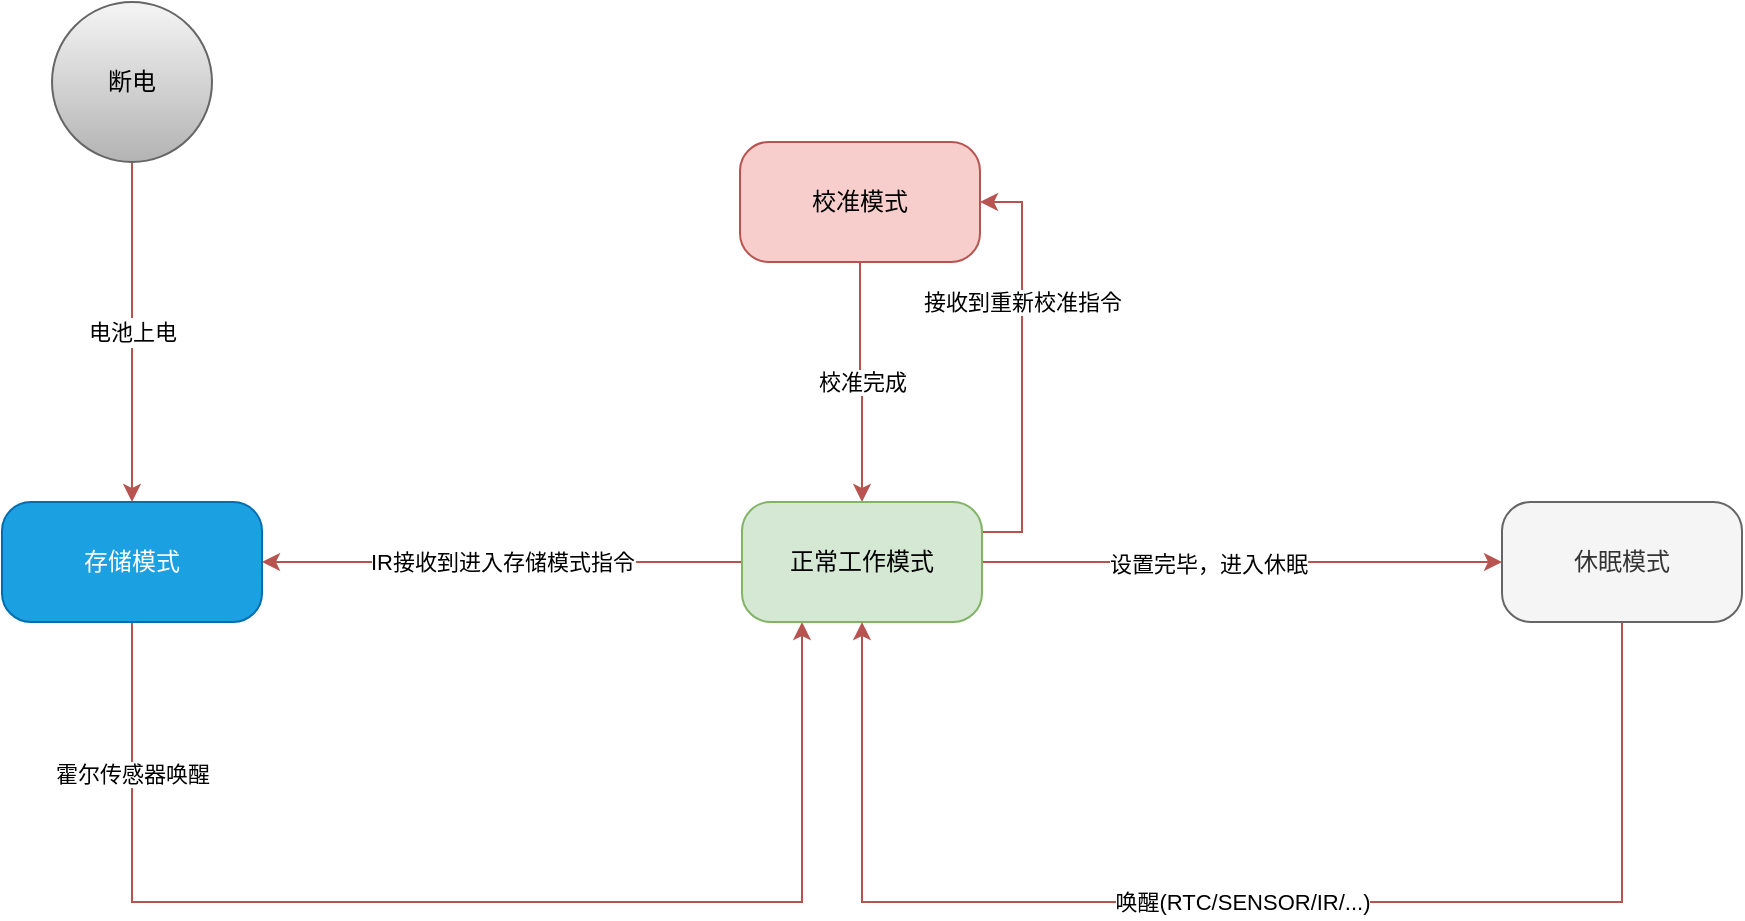 <mxfile version="15.5.8" type="github" pages="3">
  <diagram name="工作模式" id="58cdce13-f638-feb5-8d6f-7d28b1aa9fa0">
    <mxGraphModel dx="782" dy="492" grid="1" gridSize="10" guides="1" tooltips="1" connect="1" arrows="1" fold="1" page="1" pageScale="1" pageWidth="1169" pageHeight="827" background="none" math="0" shadow="0">
      <root>
        <mxCell id="0" />
        <mxCell id="1" parent="0" />
        <mxCell id="JY4oXBQWoqPeJUOvEqyU-10" value="校准完成" style="edgeStyle=orthogonalEdgeStyle;rounded=0;orthogonalLoop=1;jettySize=auto;html=1;exitX=0.5;exitY=1;exitDx=0;exitDy=0;entryX=0.5;entryY=0;entryDx=0;entryDy=0;strokeColor=#b85450;fillColor=#f8cecc;" parent="1" source="JY4oXBQWoqPeJUOvEqyU-3" target="JY4oXBQWoqPeJUOvEqyU-9" edge="1">
          <mxGeometry relative="1" as="geometry" />
        </mxCell>
        <mxCell id="JY4oXBQWoqPeJUOvEqyU-3" value="校准模式" style="rounded=1;whiteSpace=wrap;html=1;arcSize=24;fillColor=#f8cecc;strokeColor=#b85450;shadow=0;comic=0;labelBackgroundColor=none;fontFamily=Verdana;fontSize=12;align=center;" parent="1" vertex="1">
          <mxGeometry x="539" y="150" width="120" height="60" as="geometry" />
        </mxCell>
        <mxCell id="JY4oXBQWoqPeJUOvEqyU-20" value="霍尔传感器唤醒" style="edgeStyle=orthogonalEdgeStyle;rounded=0;orthogonalLoop=1;jettySize=auto;html=1;exitX=0.5;exitY=1;exitDx=0;exitDy=0;entryX=0.25;entryY=1;entryDx=0;entryDy=0;strokeColor=#b85450;fillColor=#f8cecc;" parent="1" source="JY4oXBQWoqPeJUOvEqyU-6" target="JY4oXBQWoqPeJUOvEqyU-9" edge="1">
          <mxGeometry x="-0.755" relative="1" as="geometry">
            <Array as="points">
              <mxPoint x="235" y="530" />
              <mxPoint x="570" y="530" />
            </Array>
            <mxPoint as="offset" />
          </mxGeometry>
        </mxCell>
        <mxCell id="JY4oXBQWoqPeJUOvEqyU-6" value="存储模式" style="rounded=1;whiteSpace=wrap;html=1;arcSize=24;fillColor=#1ba1e2;strokeColor=#006EAF;shadow=0;comic=0;labelBackgroundColor=none;fontFamily=Verdana;fontSize=12;fontColor=#ffffff;align=center;" parent="1" vertex="1">
          <mxGeometry x="170" y="330" width="130" height="60" as="geometry" />
        </mxCell>
        <mxCell id="JY4oXBQWoqPeJUOvEqyU-12" style="edgeStyle=orthogonalEdgeStyle;rounded=0;orthogonalLoop=1;jettySize=auto;html=1;exitX=1;exitY=0.5;exitDx=0;exitDy=0;entryX=0;entryY=0.5;entryDx=0;entryDy=0;strokeColor=#b85450;fillColor=#f8cecc;" parent="1" source="JY4oXBQWoqPeJUOvEqyU-9" target="JY4oXBQWoqPeJUOvEqyU-11" edge="1">
          <mxGeometry relative="1" as="geometry" />
        </mxCell>
        <mxCell id="JY4oXBQWoqPeJUOvEqyU-13" value="设置完毕，进入休眠" style="edgeLabel;html=1;align=center;verticalAlign=middle;resizable=0;points=[];" parent="JY4oXBQWoqPeJUOvEqyU-12" vertex="1" connectable="0">
          <mxGeometry x="-0.133" y="-1" relative="1" as="geometry">
            <mxPoint as="offset" />
          </mxGeometry>
        </mxCell>
        <mxCell id="JY4oXBQWoqPeJUOvEqyU-18" value="IR接收到进入存储模式指令" style="edgeStyle=orthogonalEdgeStyle;rounded=0;orthogonalLoop=1;jettySize=auto;html=1;exitX=0;exitY=0.5;exitDx=0;exitDy=0;entryX=1;entryY=0.5;entryDx=0;entryDy=0;strokeColor=#b85450;fillColor=#f8cecc;" parent="1" source="JY4oXBQWoqPeJUOvEqyU-9" target="JY4oXBQWoqPeJUOvEqyU-6" edge="1">
          <mxGeometry relative="1" as="geometry" />
        </mxCell>
        <mxCell id="JY4oXBQWoqPeJUOvEqyU-19" value="接收到重新校准指令" style="edgeStyle=orthogonalEdgeStyle;rounded=0;orthogonalLoop=1;jettySize=auto;html=1;exitX=1;exitY=0.25;exitDx=0;exitDy=0;entryX=1;entryY=0.5;entryDx=0;entryDy=0;strokeColor=#b85450;fillColor=#f8cecc;" parent="1" source="JY4oXBQWoqPeJUOvEqyU-9" target="JY4oXBQWoqPeJUOvEqyU-3" edge="1">
          <mxGeometry x="0.317" relative="1" as="geometry">
            <mxPoint as="offset" />
          </mxGeometry>
        </mxCell>
        <mxCell id="JY4oXBQWoqPeJUOvEqyU-9" value="正常工作模式" style="rounded=1;whiteSpace=wrap;html=1;arcSize=24;fillColor=#d5e8d4;strokeColor=#82b366;shadow=0;comic=0;labelBackgroundColor=none;fontFamily=Verdana;fontSize=12;align=center;" parent="1" vertex="1">
          <mxGeometry x="540" y="330" width="120" height="60" as="geometry" />
        </mxCell>
        <mxCell id="JY4oXBQWoqPeJUOvEqyU-14" value="唤醒(RTC/SENSOR/IR/...)" style="edgeStyle=orthogonalEdgeStyle;rounded=0;orthogonalLoop=1;jettySize=auto;html=1;exitX=0.5;exitY=1;exitDx=0;exitDy=0;entryX=0.5;entryY=1;entryDx=0;entryDy=0;strokeColor=#b85450;fillColor=#f8cecc;" parent="1" source="JY4oXBQWoqPeJUOvEqyU-11" target="JY4oXBQWoqPeJUOvEqyU-9" edge="1">
          <mxGeometry relative="1" as="geometry">
            <Array as="points">
              <mxPoint x="980" y="530" />
              <mxPoint x="600" y="530" />
            </Array>
          </mxGeometry>
        </mxCell>
        <mxCell id="JY4oXBQWoqPeJUOvEqyU-11" value="休眠模式" style="rounded=1;whiteSpace=wrap;html=1;arcSize=24;fillColor=#f5f5f5;strokeColor=#666666;shadow=0;comic=0;labelBackgroundColor=none;fontFamily=Verdana;fontSize=12;fontColor=#333333;align=center;" parent="1" vertex="1">
          <mxGeometry x="920" y="330" width="120" height="60" as="geometry" />
        </mxCell>
        <mxCell id="xko5jZhozrgFg534ryuX-2" value="&lt;span style=&quot;font-size: 11px&quot;&gt;电池上电&lt;/span&gt;" style="edgeStyle=orthogonalEdgeStyle;rounded=0;orthogonalLoop=1;jettySize=auto;html=1;exitX=0.5;exitY=1;exitDx=0;exitDy=0;fontSize=12;strokeColor=#b85450;fillColor=#f8cecc;" parent="1" source="zgr2ZAA3e8npaMTQYdhV-1" target="JY4oXBQWoqPeJUOvEqyU-6" edge="1">
          <mxGeometry relative="1" as="geometry" />
        </mxCell>
        <mxCell id="zgr2ZAA3e8npaMTQYdhV-1" value="断电" style="ellipse;whiteSpace=wrap;html=1;aspect=fixed;rounded=1;fontSize=12;fillColor=#f5f5f5;strokeColor=#666666;gradientColor=#b3b3b3;" parent="1" vertex="1">
          <mxGeometry x="195" y="80" width="80" height="80" as="geometry" />
        </mxCell>
      </root>
    </mxGraphModel>
  </diagram>
  <diagram id="RbMUWHjGIcH0OyGUc8dW" name="存储模式">
    <mxGraphModel dx="2403" dy="659" grid="1" gridSize="10" guides="1" tooltips="1" connect="1" arrows="1" fold="1" page="1" pageScale="1" pageWidth="1169" pageHeight="827" math="0" shadow="0">
      <root>
        <mxCell id="HgDbxuw-brQuRfdEXAu3-0" />
        <mxCell id="HgDbxuw-brQuRfdEXAu3-1" parent="HgDbxuw-brQuRfdEXAu3-0" />
        <mxCell id="pCAs06Tc3xVGHk5eASE8-16" value="" style="rounded=1;whiteSpace=wrap;html=1;fontSize=12;verticalAlign=bottom;fillColor=#f5f5f5;fontColor=#333333;strokeColor=#666666;" parent="HgDbxuw-brQuRfdEXAu3-1" vertex="1">
          <mxGeometry x="-460" y="169" width="340" height="161" as="geometry" />
        </mxCell>
        <mxCell id="cx5vDDZwlb0DhUHUJvox-23" value="" style="edgeStyle=orthogonalEdgeStyle;rounded=0;orthogonalLoop=1;jettySize=auto;html=1;fontSize=20;strokeColor=#b85450;fillColor=#f8cecc;" parent="HgDbxuw-brQuRfdEXAu3-1" source="cx5vDDZwlb0DhUHUJvox-20" target="cx5vDDZwlb0DhUHUJvox-22" edge="1">
          <mxGeometry relative="1" as="geometry" />
        </mxCell>
        <mxCell id="XZ-uSYsyCtThvAbO2ajT-1" value="ByPass PIN==0&lt;br&gt;跳过存储模式" style="edgeStyle=orthogonalEdgeStyle;rounded=0;orthogonalLoop=1;jettySize=auto;html=1;exitX=0;exitY=0.5;exitDx=0;exitDy=0;entryX=0;entryY=0.75;entryDx=0;entryDy=0;fontSize=12;strokeColor=#b85450;fillColor=#f8cecc;fontStyle=1" parent="HgDbxuw-brQuRfdEXAu3-1" source="cx5vDDZwlb0DhUHUJvox-20" target="cx5vDDZwlb0DhUHUJvox-28" edge="1">
          <mxGeometry relative="1" as="geometry">
            <Array as="points">
              <mxPoint x="-820" y="104" />
              <mxPoint x="-820" y="277" />
            </Array>
          </mxGeometry>
        </mxCell>
        <mxCell id="cx5vDDZwlb0DhUHUJvox-20" value="存储模式" style="whiteSpace=wrap;html=1;rounded=1;fillColor=#f8cecc;gradientColor=#ea6b66;strokeColor=#b85450;" parent="HgDbxuw-brQuRfdEXAu3-1" vertex="1">
          <mxGeometry x="-685" y="79" width="120" height="50" as="geometry" />
        </mxCell>
        <mxCell id="cx5vDDZwlb0DhUHUJvox-27" value="" style="edgeStyle=orthogonalEdgeStyle;rounded=0;orthogonalLoop=1;jettySize=auto;html=1;fontSize=20;strokeColor=#b85450;fillColor=#f8cecc;entryX=0.5;entryY=0;entryDx=0;entryDy=0;" parent="HgDbxuw-brQuRfdEXAu3-1" source="cx5vDDZwlb0DhUHUJvox-22" target="cx5vDDZwlb0DhUHUJvox-28" edge="1">
          <mxGeometry relative="1" as="geometry">
            <mxPoint x="-625" y="249" as="targetPoint" />
          </mxGeometry>
        </mxCell>
        <mxCell id="cx5vDDZwlb0DhUHUJvox-22" value="检测到霍尔传感器电压&lt;br&gt;&lt;b&gt;&lt;font color=&quot;#ff3333&quot;&gt;下跳沿+低电平&lt;/font&gt;&lt;/b&gt;" style="whiteSpace=wrap;html=1;rounded=1;" parent="HgDbxuw-brQuRfdEXAu3-1" vertex="1">
          <mxGeometry x="-740" y="159" width="230" height="40" as="geometry" />
        </mxCell>
        <mxCell id="cx5vDDZwlb0DhUHUJvox-33" style="edgeStyle=orthogonalEdgeStyle;rounded=0;orthogonalLoop=1;jettySize=auto;html=1;exitX=0.5;exitY=1;exitDx=0;exitDy=0;fontSize=20;strokeColor=#b85450;fillColor=#f8cecc;" parent="HgDbxuw-brQuRfdEXAu3-1" source="cx5vDDZwlb0DhUHUJvox-28" edge="1">
          <mxGeometry relative="1" as="geometry">
            <mxPoint x="-625" y="630" as="targetPoint" />
          </mxGeometry>
        </mxCell>
        <mxCell id="cx5vDDZwlb0DhUHUJvox-28" value="PMU上电/CPU启动" style="whiteSpace=wrap;html=1;rounded=1;" parent="HgDbxuw-brQuRfdEXAu3-1" vertex="1">
          <mxGeometry x="-685" y="239" width="120" height="50" as="geometry" />
        </mxCell>
        <mxCell id="XZ-uSYsyCtThvAbO2ajT-0" style="edgeStyle=orthogonalEdgeStyle;rounded=0;orthogonalLoop=1;jettySize=auto;html=1;exitX=0;exitY=0.5;exitDx=0;exitDy=0;entryX=1;entryY=0.5;entryDx=0;entryDy=0;fontSize=12;strokeColor=#b85450;fillColor=#f8cecc;" parent="HgDbxuw-brQuRfdEXAu3-1" source="cx5vDDZwlb0DhUHUJvox-39" target="cx5vDDZwlb0DhUHUJvox-20" edge="1">
          <mxGeometry relative="1" as="geometry" />
        </mxCell>
        <mxCell id="cx5vDDZwlb0DhUHUJvox-39" value="电池上电" style="whiteSpace=wrap;html=1;rounded=1;fillColor=#76608a;strokeColor=#432D57;fontColor=#ffffff;" parent="HgDbxuw-brQuRfdEXAu3-1" vertex="1">
          <mxGeometry x="-390" y="79" width="120" height="50" as="geometry" />
        </mxCell>
        <mxCell id="XZ-uSYsyCtThvAbO2ajT-19" style="edgeStyle=orthogonalEdgeStyle;rounded=0;orthogonalLoop=1;jettySize=auto;html=1;exitX=1;exitY=0.5;exitDx=0;exitDy=0;entryX=0;entryY=0.5;entryDx=0;entryDy=0;fontSize=12;strokeColor=default;fillColor=#f8cecc;dashed=1;dashPattern=1 2;strokeWidth=3;" parent="HgDbxuw-brQuRfdEXAu3-1" source="cx5vDDZwlb0DhUHUJvox-44" target="XZ-uSYsyCtThvAbO2ajT-18" edge="1">
          <mxGeometry relative="1" as="geometry">
            <Array as="points">
              <mxPoint x="-50" y="674" />
              <mxPoint x="-50" y="129" />
            </Array>
          </mxGeometry>
        </mxCell>
        <mxCell id="cx5vDDZwlb0DhUHUJvox-44" value="测试模式" style="whiteSpace=wrap;html=1;rounded=1;fillColor=#dae8fc;gradientColor=#7ea6e0;strokeColor=#6c8ebf;" parent="HgDbxuw-brQuRfdEXAu3-1" vertex="1">
          <mxGeometry x="-700" y="640" width="150" height="50" as="geometry" />
        </mxCell>
        <mxCell id="XZ-uSYsyCtThvAbO2ajT-5" value="是" style="edgeStyle=orthogonalEdgeStyle;rounded=0;orthogonalLoop=1;jettySize=auto;html=1;strokeColor=#b85450;fillColor=#f8cecc;entryX=0.5;entryY=0;entryDx=0;entryDy=0;" parent="HgDbxuw-brQuRfdEXAu3-1" source="XZ-uSYsyCtThvAbO2ajT-6" target="XZ-uSYsyCtThvAbO2ajT-10" edge="1">
          <mxGeometry relative="1" as="geometry">
            <mxPoint x="105" y="310" as="targetPoint" />
          </mxGeometry>
        </mxCell>
        <mxCell id="XZ-uSYsyCtThvAbO2ajT-21" value="否" style="edgeStyle=orthogonalEdgeStyle;rounded=0;orthogonalLoop=1;jettySize=auto;html=1;exitX=1;exitY=0.5;exitDx=0;exitDy=0;entryX=0.5;entryY=0;entryDx=0;entryDy=0;fontSize=12;strokeColor=#b85450;fillColor=#f8cecc;" parent="HgDbxuw-brQuRfdEXAu3-1" source="XZ-uSYsyCtThvAbO2ajT-6" target="XZ-uSYsyCtThvAbO2ajT-18" edge="1">
          <mxGeometry x="-0.361" relative="1" as="geometry">
            <mxPoint as="offset" />
          </mxGeometry>
        </mxCell>
        <mxCell id="XZ-uSYsyCtThvAbO2ajT-6" value="进入存储模式命令?" style="rhombus;whiteSpace=wrap;html=1;rounded=1;" parent="HgDbxuw-brQuRfdEXAu3-1" vertex="1">
          <mxGeometry x="5" y="209.5" width="190" height="80" as="geometry" />
        </mxCell>
        <mxCell id="XZ-uSYsyCtThvAbO2ajT-9" value="" style="edgeStyle=orthogonalEdgeStyle;rounded=0;orthogonalLoop=1;jettySize=auto;html=1;strokeColor=#b85450;fillColor=#f8cecc;" parent="HgDbxuw-brQuRfdEXAu3-1" source="XZ-uSYsyCtThvAbO2ajT-10" target="XZ-uSYsyCtThvAbO2ajT-14" edge="1">
          <mxGeometry relative="1" as="geometry" />
        </mxCell>
        <mxCell id="XZ-uSYsyCtThvAbO2ajT-10" value="写进入存储模式标志寄存器" style="whiteSpace=wrap;html=1;rounded=1;" parent="HgDbxuw-brQuRfdEXAu3-1" vertex="1">
          <mxGeometry x="41" y="429" width="120" height="60" as="geometry" />
        </mxCell>
        <mxCell id="XZ-uSYsyCtThvAbO2ajT-13" value="" style="edgeStyle=orthogonalEdgeStyle;rounded=0;orthogonalLoop=1;jettySize=auto;html=1;strokeColor=#b85450;fillColor=#f8cecc;" parent="HgDbxuw-brQuRfdEXAu3-1" source="XZ-uSYsyCtThvAbO2ajT-14" target="XZ-uSYsyCtThvAbO2ajT-15" edge="1">
          <mxGeometry relative="1" as="geometry" />
        </mxCell>
        <mxCell id="XZ-uSYsyCtThvAbO2ajT-14" value="模拟部分检测到标志后， 关闭LDOx2" style="whiteSpace=wrap;html=1;rounded=1;" parent="HgDbxuw-brQuRfdEXAu3-1" vertex="1">
          <mxGeometry x="41" y="550" width="120" height="60" as="geometry" />
        </mxCell>
        <mxCell id="XZ-uSYsyCtThvAbO2ajT-15" value="进入存储模式" style="whiteSpace=wrap;html=1;rounded=1;fillColor=#f8cecc;gradientColor=#ea6b66;strokeColor=#b85450;" parent="HgDbxuw-brQuRfdEXAu3-1" vertex="1">
          <mxGeometry x="41" y="660" width="120" height="60" as="geometry" />
        </mxCell>
        <mxCell id="XZ-uSYsyCtThvAbO2ajT-20" style="edgeStyle=orthogonalEdgeStyle;rounded=0;orthogonalLoop=1;jettySize=auto;html=1;exitX=0.5;exitY=1;exitDx=0;exitDy=0;entryX=0.5;entryY=0;entryDx=0;entryDy=0;fontSize=12;strokeColor=#b85450;fillColor=#f8cecc;" parent="HgDbxuw-brQuRfdEXAu3-1" source="XZ-uSYsyCtThvAbO2ajT-18" target="XZ-uSYsyCtThvAbO2ajT-6" edge="1">
          <mxGeometry relative="1" as="geometry" />
        </mxCell>
        <mxCell id="XZ-uSYsyCtThvAbO2ajT-18" value="检测红外命令" style="whiteSpace=wrap;html=1;rounded=1;" parent="HgDbxuw-brQuRfdEXAu3-1" vertex="1">
          <mxGeometry x="40" y="99" width="120" height="60" as="geometry" />
        </mxCell>
        <mxCell id="pCAs06Tc3xVGHk5eASE8-1" value="" style="endArrow=none;html=1;rounded=0;fontSize=12;fontColor=#FFF2CC;strokeColor=#000000;strokeWidth=1;fillColor=#f8cecc;" parent="HgDbxuw-brQuRfdEXAu3-1" edge="1">
          <mxGeometry width="50" height="50" relative="1" as="geometry">
            <mxPoint x="-340" y="280" as="sourcePoint" />
            <mxPoint x="-370" y="220" as="targetPoint" />
          </mxGeometry>
        </mxCell>
        <mxCell id="pCAs06Tc3xVGHk5eASE8-3" value="" style="endArrow=none;html=1;rounded=0;fontSize=12;fontColor=#000000;strokeColor=#000000;strokeWidth=1;fillColor=#f8cecc;" parent="HgDbxuw-brQuRfdEXAu3-1" edge="1">
          <mxGeometry width="50" height="50" relative="1" as="geometry">
            <mxPoint x="-170" y="279" as="sourcePoint" />
            <mxPoint x="-340" y="279" as="targetPoint" />
          </mxGeometry>
        </mxCell>
        <mxCell id="pCAs06Tc3xVGHk5eASE8-5" value="" style="endArrow=none;html=1;rounded=0;fontSize=12;fontColor=#FFF2CC;strokeColor=#000000;strokeWidth=1;fillColor=#f8cecc;" parent="HgDbxuw-brQuRfdEXAu3-1" edge="1">
          <mxGeometry width="50" height="50" relative="1" as="geometry">
            <mxPoint x="-370" y="220" as="sourcePoint" />
            <mxPoint x="-430" y="220" as="targetPoint" />
          </mxGeometry>
        </mxCell>
        <mxCell id="pCAs06Tc3xVGHk5eASE8-7" value="存储模式唤醒波形" style="text;html=1;resizable=0;autosize=1;align=center;verticalAlign=middle;points=[];rounded=0;fontSize=12;fontStyle=1;fontColor=#000000;" parent="HgDbxuw-brQuRfdEXAu3-1" vertex="1">
          <mxGeometry x="-360" y="189" width="110" height="20" as="geometry" />
        </mxCell>
        <mxCell id="pCAs06Tc3xVGHk5eASE8-8" value="" style="endArrow=none;html=1;rounded=0;fontSize=12;fontColor=#FFF2CC;strokeColor=#C73500;strokeWidth=3;fillColor=#fa6800;dashed=1;fontStyle=1" parent="HgDbxuw-brQuRfdEXAu3-1" edge="1">
          <mxGeometry width="50" height="50" relative="1" as="geometry">
            <mxPoint x="-390" y="300" as="sourcePoint" />
            <mxPoint x="-390" y="189" as="targetPoint" />
          </mxGeometry>
        </mxCell>
        <mxCell id="pCAs06Tc3xVGHk5eASE8-9" value="" style="endArrow=none;html=1;rounded=0;fontSize=12;fontColor=#FFF2CC;strokeColor=#C73500;strokeWidth=3;fillColor=#fa6800;dashed=1;fontStyle=1" parent="HgDbxuw-brQuRfdEXAu3-1" edge="1">
          <mxGeometry width="50" height="50" relative="1" as="geometry">
            <mxPoint x="-220" y="300" as="sourcePoint" />
            <mxPoint x="-220" y="189" as="targetPoint" />
          </mxGeometry>
        </mxCell>
        <mxCell id="pCAs06Tc3xVGHk5eASE8-10" value="" style="endArrow=none;html=1;rounded=0;fontSize=12;fontColor=#FFF2CC;strokeColor=#000000;strokeWidth=1;fillColor=#f8cecc;dashed=1;fontStyle=1" parent="HgDbxuw-brQuRfdEXAu3-1" edge="1">
          <mxGeometry width="50" height="50" relative="1" as="geometry">
            <mxPoint x="-340" y="320" as="sourcePoint" />
            <mxPoint x="-340" y="280" as="targetPoint" />
          </mxGeometry>
        </mxCell>
        <mxCell id="pCAs06Tc3xVGHk5eASE8-11" value="" style="endArrow=none;html=1;rounded=0;fontSize=12;fontColor=#FFF2CC;strokeColor=#000000;strokeWidth=1;fillColor=#f8cecc;dashed=1;fontStyle=1" parent="HgDbxuw-brQuRfdEXAu3-1" edge="1">
          <mxGeometry width="50" height="50" relative="1" as="geometry">
            <mxPoint x="-220" y="319" as="sourcePoint" />
            <mxPoint x="-220" y="279" as="targetPoint" />
          </mxGeometry>
        </mxCell>
        <mxCell id="pCAs06Tc3xVGHk5eASE8-12" value="大于100us" style="endArrow=none;html=1;rounded=0;fontSize=12;fontColor=#000000;strokeColor=#000000;strokeWidth=1;fillColor=#f8cecc;" parent="HgDbxuw-brQuRfdEXAu3-1" edge="1">
          <mxGeometry width="50" height="50" relative="1" as="geometry">
            <mxPoint x="-220" y="300" as="sourcePoint" />
            <mxPoint x="-340" y="300" as="targetPoint" />
          </mxGeometry>
        </mxCell>
        <mxCell id="pCAs06Tc3xVGHk5eASE8-13" value="PMU上电" style="text;html=1;resizable=0;autosize=1;align=center;verticalAlign=middle;points=[];fillColor=none;strokeColor=none;rounded=0;fontSize=12;fontColor=#000000;fontStyle=1" parent="HgDbxuw-brQuRfdEXAu3-1" vertex="1">
          <mxGeometry x="-200" y="230" width="70" height="20" as="geometry" />
        </mxCell>
        <mxCell id="pCAs06Tc3xVGHk5eASE8-17" value="" style="shape=flexArrow;endArrow=classic;html=1;rounded=0;dashed=1;fontSize=12;fontColor=#000000;strokeColor=#000000;strokeWidth=1;fillColor=#f8cecc;entryX=-0.006;entryY=0.366;entryDx=0;entryDy=0;entryPerimeter=0;exitX=1;exitY=0.5;exitDx=0;exitDy=0;" parent="HgDbxuw-brQuRfdEXAu3-1" source="cx5vDDZwlb0DhUHUJvox-22" target="pCAs06Tc3xVGHk5eASE8-16" edge="1">
          <mxGeometry width="50" height="50" relative="1" as="geometry">
            <mxPoint x="-500" y="169" as="sourcePoint" />
            <mxPoint x="-450" y="119" as="targetPoint" />
          </mxGeometry>
        </mxCell>
        <mxCell id="G_39QImFMRMP3OFxe69z-1" value="标志寄存器 = 数字寄存器 &amp;amp; 模拟寄存器" style="text;html=1;resizable=0;autosize=1;align=center;verticalAlign=middle;points=[];fillColor=none;strokeColor=none;rounded=0;" parent="HgDbxuw-brQuRfdEXAu3-1" vertex="1">
          <mxGeometry x="170" y="449" width="220" height="20" as="geometry" />
        </mxCell>
      </root>
    </mxGraphModel>
  </diagram>
  <diagram id="MIrOTddoE-lWjUZXzxXu" name="PIN">
    <mxGraphModel dx="1234" dy="659" grid="1" gridSize="10" guides="1" tooltips="1" connect="1" arrows="1" fold="1" page="1" pageScale="1" pageWidth="1169" pageHeight="827" math="0" shadow="0">
      <root>
        <mxCell id="24RqmnDocEusJC8lNnUd-0" />
        <mxCell id="24RqmnDocEusJC8lNnUd-1" parent="24RqmnDocEusJC8lNnUd-0" />
        <mxCell id="24RqmnDocEusJC8lNnUd-24" value="" style="rounded=0;whiteSpace=wrap;html=1;fontSize=12;strokeColor=#001DBC;fillColor=#3333FF;fontColor=#ffffff;" parent="24RqmnDocEusJC8lNnUd-1" vertex="1">
          <mxGeometry x="610" y="160" width="500" height="390" as="geometry" />
        </mxCell>
        <mxCell id="24RqmnDocEusJC8lNnUd-2" value="EC1000" style="rounded=0;whiteSpace=wrap;html=1;fontSize=12;fontColor=#000000;fillColor=#e3c800;strokeColor=#B09500;verticalAlign=bottom;" parent="24RqmnDocEusJC8lNnUd-1" vertex="1">
          <mxGeometry x="260" y="90" width="190" height="280" as="geometry" />
        </mxCell>
        <mxCell id="24RqmnDocEusJC8lNnUd-4" value="下跳沿唤醒PIN" style="edgeStyle=orthogonalEdgeStyle;rounded=0;orthogonalLoop=1;jettySize=auto;html=1;exitX=1;exitY=0.5;exitDx=0;exitDy=0;entryX=-0.008;entryY=0.129;entryDx=0;entryDy=0;entryPerimeter=0;fontSize=12;fontColor=#000000;strokeColor=#000000;strokeWidth=1;fillColor=#f8cecc;" parent="24RqmnDocEusJC8lNnUd-1" source="24RqmnDocEusJC8lNnUd-3" target="24RqmnDocEusJC8lNnUd-2" edge="1">
          <mxGeometry relative="1" as="geometry" />
        </mxCell>
        <mxCell id="24RqmnDocEusJC8lNnUd-3" value="霍尔器件" style="rounded=1;whiteSpace=wrap;html=1;fontSize=12;fontColor=#000000;strokeColor=#000000;" parent="24RqmnDocEusJC8lNnUd-1" vertex="1">
          <mxGeometry x="10" y="99" width="120" height="60" as="geometry" />
        </mxCell>
        <mxCell id="24RqmnDocEusJC8lNnUd-9" value="GPIO4" style="rounded=0;whiteSpace=wrap;html=1;fontSize=12;fontColor=#000000;strokeColor=#000000;" parent="24RqmnDocEusJC8lNnUd-1" vertex="1">
          <mxGeometry x="260" y="290" width="60" height="20" as="geometry" />
        </mxCell>
        <mxCell id="24RqmnDocEusJC8lNnUd-11" style="edgeStyle=orthogonalEdgeStyle;rounded=0;orthogonalLoop=1;jettySize=auto;html=1;exitX=0.25;exitY=1;exitDx=0;exitDy=0;fontSize=12;fontColor=#000000;strokeColor=#000000;strokeWidth=1;fillColor=#f8cecc;" parent="24RqmnDocEusJC8lNnUd-1" source="24RqmnDocEusJC8lNnUd-10" target="24RqmnDocEusJC8lNnUd-9" edge="1">
          <mxGeometry relative="1" as="geometry" />
        </mxCell>
        <mxCell id="24RqmnDocEusJC8lNnUd-10" value="存储模式控制电路" style="rounded=0;whiteSpace=wrap;html=1;fontSize=12;fontColor=#ffffff;strokeColor=#001DBC;fillColor=#0050ef;" parent="24RqmnDocEusJC8lNnUd-1" vertex="1">
          <mxGeometry x="260" y="117.5" width="120" height="108.5" as="geometry" />
        </mxCell>
        <mxCell id="24RqmnDocEusJC8lNnUd-14" style="edgeStyle=orthogonalEdgeStyle;rounded=0;orthogonalLoop=1;jettySize=auto;html=1;exitX=0.5;exitY=1;exitDx=0;exitDy=0;entryX=0.5;entryY=0;entryDx=0;entryDy=0;fontSize=12;fontColor=#000000;strokeColor=#000000;strokeWidth=1;fillColor=#f8cecc;" parent="24RqmnDocEusJC8lNnUd-1" source="24RqmnDocEusJC8lNnUd-12" target="24RqmnDocEusJC8lNnUd-13" edge="1">
          <mxGeometry relative="1" as="geometry" />
        </mxCell>
        <mxCell id="24RqmnDocEusJC8lNnUd-12" value="霍尔器件产生下降沿（VBAT供电)" style="rounded=1;whiteSpace=wrap;html=1;fontSize=12;fontColor=#000000;strokeColor=#000000;" parent="24RqmnDocEusJC8lNnUd-1" vertex="1">
          <mxGeometry x="670" y="80" width="120" height="40" as="geometry" />
        </mxCell>
        <mxCell id="24RqmnDocEusJC8lNnUd-16" value="YES" style="edgeStyle=orthogonalEdgeStyle;rounded=0;orthogonalLoop=1;jettySize=auto;html=1;exitX=0.5;exitY=1;exitDx=0;exitDy=0;entryX=0.5;entryY=0;entryDx=0;entryDy=0;fontSize=12;fontColor=#000000;strokeColor=#000000;strokeWidth=1;fillColor=#f8cecc;" parent="24RqmnDocEusJC8lNnUd-1" source="24RqmnDocEusJC8lNnUd-13" target="24RqmnDocEusJC8lNnUd-15" edge="1">
          <mxGeometry x="-0.876" y="-2" relative="1" as="geometry">
            <mxPoint x="728.04" y="591.98" as="targetPoint" />
            <Array as="points">
              <mxPoint x="730" y="430" />
              <mxPoint x="728" y="430" />
              <mxPoint x="728" y="620" />
            </Array>
            <mxPoint as="offset" />
          </mxGeometry>
        </mxCell>
        <mxCell id="24RqmnDocEusJC8lNnUd-18" value="NO" style="edgeStyle=orthogonalEdgeStyle;rounded=0;orthogonalLoop=1;jettySize=auto;html=1;exitX=1;exitY=0.5;exitDx=0;exitDy=0;entryX=0;entryY=0.5;entryDx=0;entryDy=0;fontSize=12;fontColor=#000000;strokeColor=#000000;strokeWidth=1;fillColor=#f8cecc;" parent="24RqmnDocEusJC8lNnUd-1" source="24RqmnDocEusJC8lNnUd-13" target="24RqmnDocEusJC8lNnUd-17" edge="1">
          <mxGeometry relative="1" as="geometry" />
        </mxCell>
        <mxCell id="24RqmnDocEusJC8lNnUd-13" value="ByPass PIN==0?" style="rhombus;whiteSpace=wrap;html=1;rounded=1;fontSize=12;fontColor=#000000;strokeColor=#000000;" parent="24RqmnDocEusJC8lNnUd-1" vertex="1">
          <mxGeometry x="630" y="190" width="200" height="80" as="geometry" />
        </mxCell>
        <mxCell id="24RqmnDocEusJC8lNnUd-15" value="GPIO4不引出到PIN，内部连线" style="rounded=1;whiteSpace=wrap;html=1;fontSize=12;fontColor=#000000;strokeColor=#000000;" parent="24RqmnDocEusJC8lNnUd-1" vertex="1">
          <mxGeometry x="710" y="650" width="120" height="60" as="geometry" />
        </mxCell>
        <mxCell id="24RqmnDocEusJC8lNnUd-20" style="edgeStyle=orthogonalEdgeStyle;rounded=0;orthogonalLoop=1;jettySize=auto;html=1;exitX=0.5;exitY=1;exitDx=0;exitDy=0;entryX=0.5;entryY=0;entryDx=0;entryDy=0;fontSize=12;fontColor=#000000;strokeColor=#000000;strokeWidth=1;fillColor=#f8cecc;" parent="24RqmnDocEusJC8lNnUd-1" source="24RqmnDocEusJC8lNnUd-17" target="24RqmnDocEusJC8lNnUd-19" edge="1">
          <mxGeometry relative="1" as="geometry" />
        </mxCell>
        <mxCell id="24RqmnDocEusJC8lNnUd-17" value="输入到存储模式控制电路" style="rounded=1;whiteSpace=wrap;html=1;fontSize=12;fontColor=#000000;strokeColor=#000000;" parent="24RqmnDocEusJC8lNnUd-1" vertex="1">
          <mxGeometry x="930" y="200" width="120" height="60" as="geometry" />
        </mxCell>
        <mxCell id="24RqmnDocEusJC8lNnUd-22" value="是" style="edgeStyle=orthogonalEdgeStyle;rounded=0;orthogonalLoop=1;jettySize=auto;html=1;exitX=0.5;exitY=1;exitDx=0;exitDy=0;entryX=0.5;entryY=0;entryDx=0;entryDy=0;fontSize=12;fontColor=#000000;strokeColor=#000000;strokeWidth=1;fillColor=#f8cecc;" parent="24RqmnDocEusJC8lNnUd-1" source="24RqmnDocEusJC8lNnUd-19" target="24RqmnDocEusJC8lNnUd-21" edge="1">
          <mxGeometry relative="1" as="geometry" />
        </mxCell>
        <mxCell id="24RqmnDocEusJC8lNnUd-23" value="否" style="edgeStyle=orthogonalEdgeStyle;rounded=0;orthogonalLoop=1;jettySize=auto;html=1;exitX=0;exitY=0.5;exitDx=0;exitDy=0;fontSize=12;fontColor=#000000;strokeColor=#000000;strokeWidth=1;fillColor=#f8cecc;" parent="24RqmnDocEusJC8lNnUd-1" source="24RqmnDocEusJC8lNnUd-19" edge="1">
          <mxGeometry relative="1" as="geometry">
            <mxPoint x="730" y="360" as="targetPoint" />
          </mxGeometry>
        </mxCell>
        <mxCell id="24RqmnDocEusJC8lNnUd-19" value="当前状态是存储模式?" style="rhombus;whiteSpace=wrap;html=1;rounded=1;fontSize=12;fontColor=#000000;strokeColor=#000000;" parent="24RqmnDocEusJC8lNnUd-1" vertex="1">
          <mxGeometry x="890" y="320" width="200" height="80" as="geometry" />
        </mxCell>
        <mxCell id="24RqmnDocEusJC8lNnUd-29" style="edgeStyle=orthogonalEdgeStyle;rounded=0;orthogonalLoop=1;jettySize=auto;html=1;exitX=0.5;exitY=1;exitDx=0;exitDy=0;entryX=0.5;entryY=0;entryDx=0;entryDy=0;fontSize=12;fontColor=#000000;strokeColor=#000000;strokeWidth=1;fillColor=#f8cecc;" parent="24RqmnDocEusJC8lNnUd-1" source="24RqmnDocEusJC8lNnUd-21" target="24RqmnDocEusJC8lNnUd-28" edge="1">
          <mxGeometry relative="1" as="geometry" />
        </mxCell>
        <mxCell id="24RqmnDocEusJC8lNnUd-21" value="PMU上电" style="rounded=1;whiteSpace=wrap;html=1;fontSize=12;fontColor=#000000;strokeColor=#000000;" parent="24RqmnDocEusJC8lNnUd-1" vertex="1">
          <mxGeometry x="930" y="440" width="120" height="40" as="geometry" />
        </mxCell>
        <mxCell id="24RqmnDocEusJC8lNnUd-27" style="edgeStyle=orthogonalEdgeStyle;rounded=0;orthogonalLoop=1;jettySize=auto;html=1;exitX=1;exitY=0.5;exitDx=0;exitDy=0;entryX=0;entryY=0.75;entryDx=0;entryDy=0;fontSize=12;fontColor=#000000;strokeColor=#000000;strokeWidth=1;fillColor=#f8cecc;" parent="24RqmnDocEusJC8lNnUd-1" source="24RqmnDocEusJC8lNnUd-25" target="24RqmnDocEusJC8lNnUd-10" edge="1">
          <mxGeometry relative="1" as="geometry" />
        </mxCell>
        <mxCell id="24RqmnDocEusJC8lNnUd-25" value="ByPass PIN&lt;br&gt;内部上拉(50nA)" style="rounded=0;whiteSpace=wrap;html=1;fontSize=12;fontColor=#000000;strokeColor=#000000;" parent="24RqmnDocEusJC8lNnUd-1" vertex="1">
          <mxGeometry x="20" y="169" width="100" height="58" as="geometry" />
        </mxCell>
        <mxCell id="24RqmnDocEusJC8lNnUd-28" value="正常工作模式" style="rounded=1;whiteSpace=wrap;html=1;fontSize=12;fontColor=#000000;strokeColor=#000000;" parent="24RqmnDocEusJC8lNnUd-1" vertex="1">
          <mxGeometry x="930" y="500" width="120" height="40" as="geometry" />
        </mxCell>
        <mxCell id="e6QXVZWx6jfmxmLOqExi-0" style="edgeStyle=orthogonalEdgeStyle;rounded=0;orthogonalLoop=1;jettySize=auto;html=1;exitX=0.5;exitY=1;exitDx=0;exitDy=0;entryX=0;entryY=0.5;entryDx=0;entryDy=0;" parent="24RqmnDocEusJC8lNnUd-1" source="24RqmnDocEusJC8lNnUd-30" target="24RqmnDocEusJC8lNnUd-15" edge="1">
          <mxGeometry relative="1" as="geometry" />
        </mxCell>
        <mxCell id="24RqmnDocEusJC8lNnUd-30" value="GPIO5" style="rounded=0;whiteSpace=wrap;html=1;fontSize=12;fontColor=#000000;strokeColor=#000000;" parent="24RqmnDocEusJC8lNnUd-1" vertex="1">
          <mxGeometry x="470" y="470" width="100" height="60" as="geometry" />
        </mxCell>
        <mxCell id="24RqmnDocEusJC8lNnUd-32" value="输出高电平" style="text;html=1;resizable=0;autosize=1;align=center;verticalAlign=middle;points=[];fillColor=none;strokeColor=none;rounded=0;fontSize=12;fontColor=#FFF2CC;" parent="24RqmnDocEusJC8lNnUd-1" vertex="1">
          <mxGeometry x="700" y="320" width="80" height="20" as="geometry" />
        </mxCell>
        <mxCell id="24RqmnDocEusJC8lNnUd-37" style="edgeStyle=orthogonalEdgeStyle;rounded=0;orthogonalLoop=1;jettySize=auto;html=1;exitX=0.5;exitY=1;exitDx=0;exitDy=0;fontSize=12;fontColor=#FFF2CC;strokeColor=#000000;strokeWidth=1;fillColor=#f8cecc;" parent="24RqmnDocEusJC8lNnUd-1" source="24RqmnDocEusJC8lNnUd-35" target="24RqmnDocEusJC8lNnUd-30" edge="1">
          <mxGeometry relative="1" as="geometry" />
        </mxCell>
        <mxCell id="24RqmnDocEusJC8lNnUd-35" value="霍尔器件&lt;br&gt;（LDO28供电)" style="rounded=1;whiteSpace=wrap;html=1;fontSize=12;fontColor=#000000;strokeColor=#000000;" parent="24RqmnDocEusJC8lNnUd-1" vertex="1">
          <mxGeometry x="460" y="374" width="120" height="40" as="geometry" />
        </mxCell>
      </root>
    </mxGraphModel>
  </diagram>
</mxfile>
